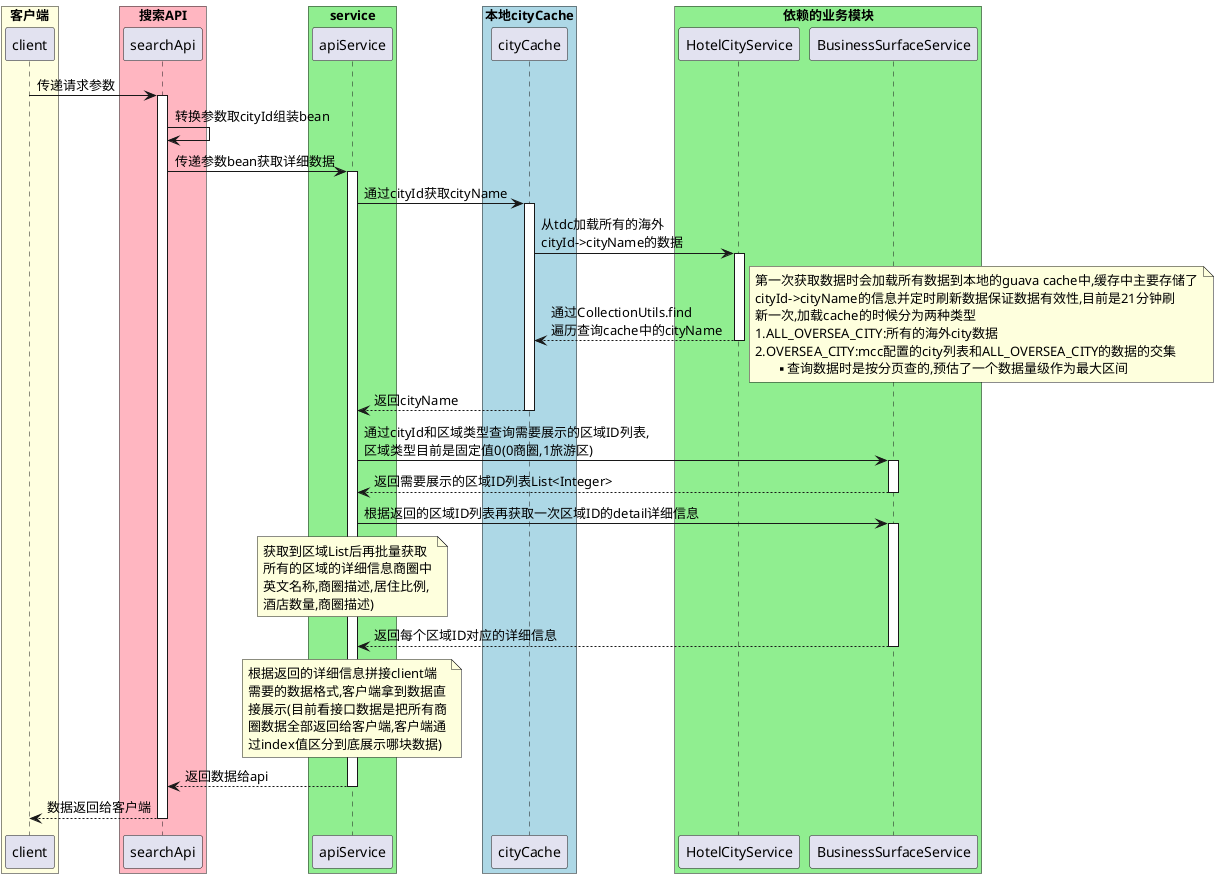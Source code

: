 @startuml

/'定义各个模块'/

box "客户端" #LightYellow
participant client as client
end box

box "搜索API" #LightPink
participant searchApi as api
end box

box "service" #LightGreen
participant apiService as service
end box

box "本地cityCache" #LightBlue
    participant cityCache
end box

box "依赖的业务模块" #LightGreen
    participant HotelCityService as hotelCityService
    participant BusinessSurfaceService as surfaceService
end box

/'模块之间依赖关系'/
client -> api:传递请求参数
activate api
api->api:转换参数取cityId组装bean
api->service:传递参数bean获取详细数据
activate service
service -> cityCache:通过cityId获取cityName
activate cityCache
cityCache -> hotelCityService: 从tdc加载所有的海外\ncityId->cityName的数据
activate hotelCityService
hotelCityService-->cityCache: 通过CollectionUtils.find\n遍历查询cache中的cityName
deactivate hotelCityService
/'笔记部分'/
note right
    第一次获取数据时会加载所有数据到本地的guava cache中,缓存中主要存储了
    cityId->cityName的信息并定时刷新数据保证数据有效性,目前是21分钟刷
    新一次,加载cache的时候分为两种类型
    1.ALL_OVERSEA_CITY:所有的海外city数据
    2.OVERSEA_CITY:mcc配置的city列表和ALL_OVERSEA_CITY的数据的交集
    ****查询数据时是按分页查的,预估了一个数据量级作为最大区间
end note
cityCache-->service: 返回cityName
deactivate cityCache
service -> surfaceService: 通过cityId和区域类型查询需要展示的区域ID列表,\n区域类型目前是固定值0(0商圈,1旅游区)
activate surfaceService
surfaceService-->service:返回需要展示的区域ID列表List<Integer>
deactivate surfaceService
service->surfaceService:根据返回的区域ID列表再获取一次区域ID的detail详细信息
activate surfaceService
/'笔记部分'/
note over of service
  获取到区域List后再批量获取
  所有的区域的详细信息商圈中
  英文名称,商圈描述,居住比例,
  酒店数量,商圈描述)
end note
surfaceService-->service:返回每个区域ID对应的详细信息
/'笔记部分'/
note over of service
  根据返回的详细信息拼接client端
  需要的数据格式,客户端拿到数据直
  接展示(目前看接口数据是把所有商
  圈数据全部返回给客户端,客户端通
  过index值区分到底展示哪块数据)
end note
deactivate surfaceService
service-->api: 返回数据给api
deactivate service
api-->client:数据返回给客户端
deactivate api

@enduml